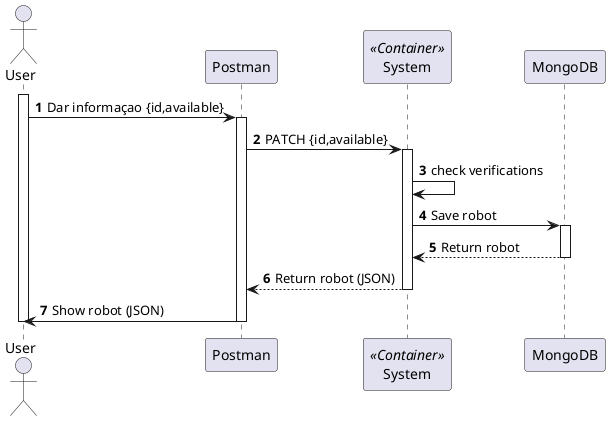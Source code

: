 @startuml
'https://plantuml.com/sequence-diagram

autonumber

actor User
participant Postman
participant System <<Container>>
participant MongoDB

activate User
User -> Postman : Dar informaçao {id,available}
activate Postman
Postman -> System : PATCH {id,available}
activate System
System -> System : check verifications
System -> MongoDB : Save robot
activate MongoDB
MongoDB --> System : Return robot
deactivate MongoDB
System --> Postman : Return robot (JSON)
deactivate System
Postman -> User : Show robot (JSON)
deactivate Postman
deactivate User
@enduml